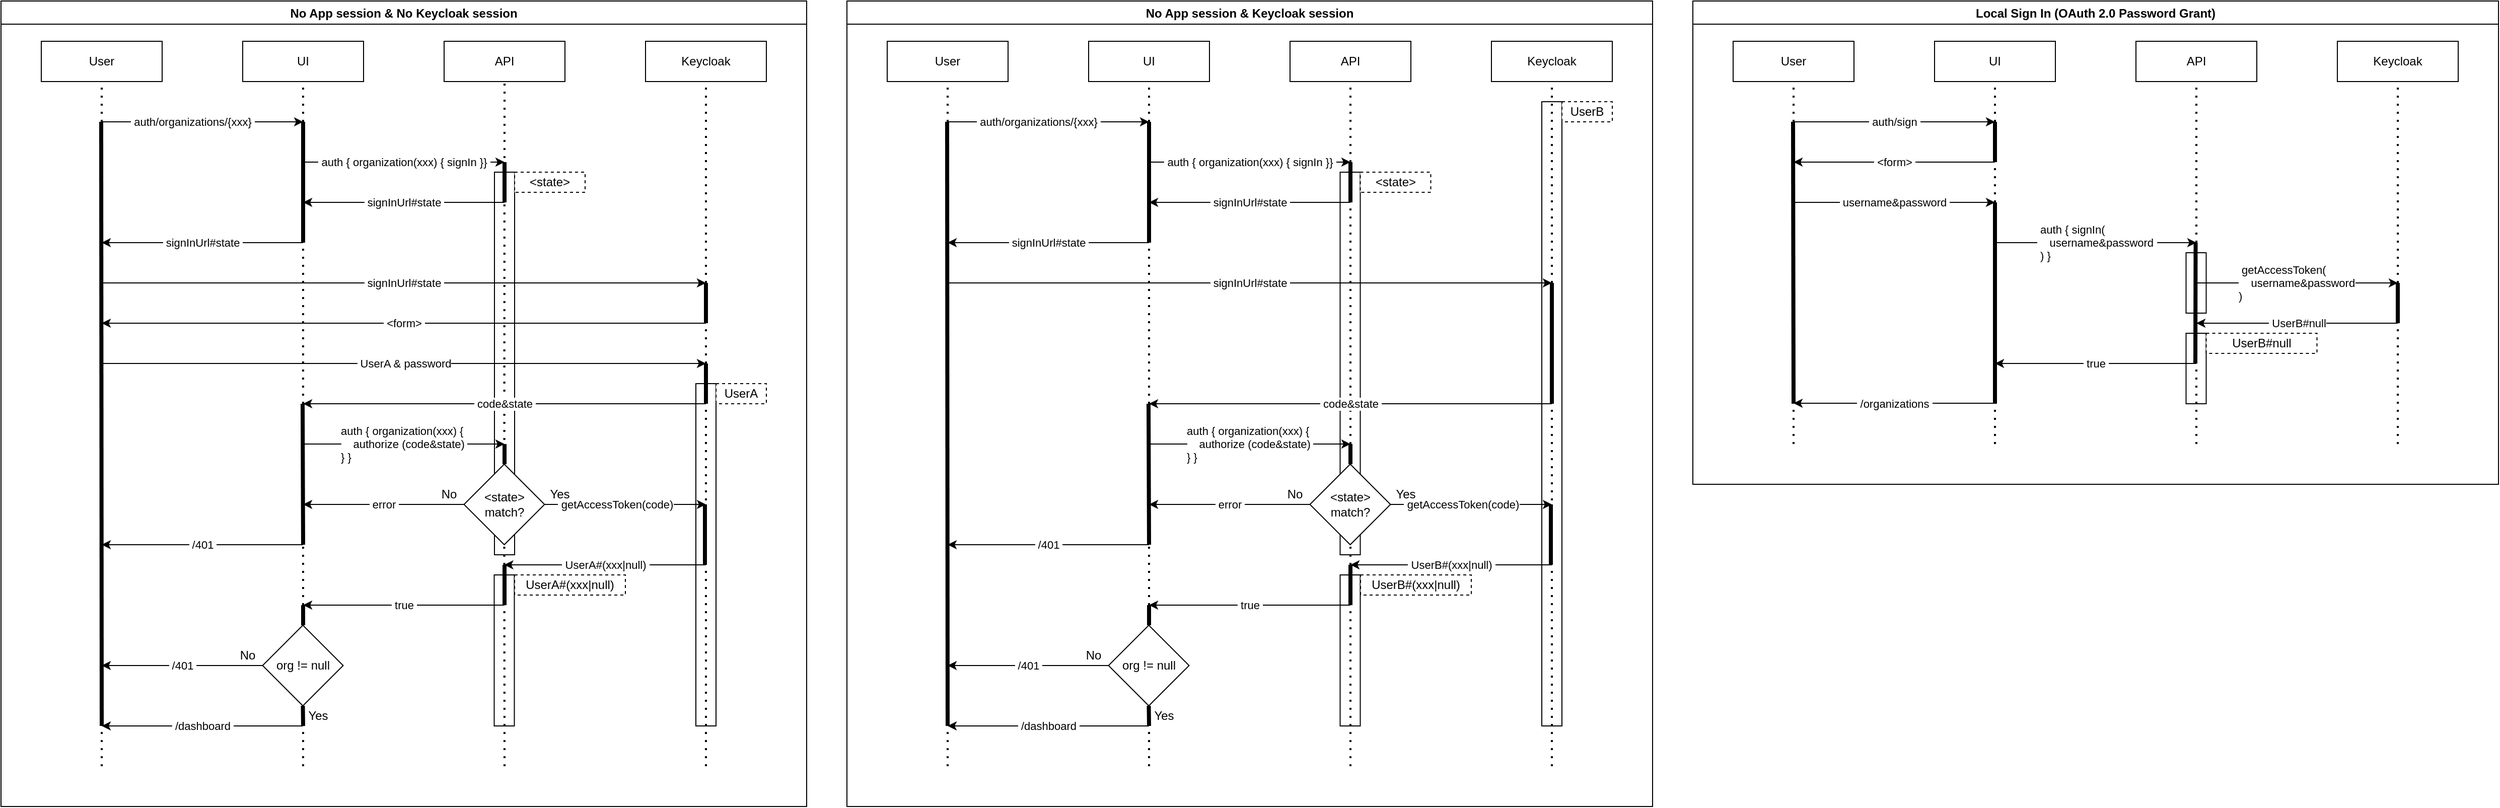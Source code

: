 <mxfile version="16.5.1" type="device"><diagram id="qwy5icq44Xf3CDH07-PX" name="Page-1"><mxGraphModel dx="1102" dy="1025" grid="1" gridSize="10" guides="1" tooltips="1" connect="1" arrows="1" fold="1" page="1" pageScale="1" pageWidth="1169" pageHeight="827" math="0" shadow="0"><root><mxCell id="0"/><mxCell id="1" parent="0"/><mxCell id="Tnqgyp7bWKUZbDRmCtsC-102" value="No App session &amp; Keycloak session" style="swimlane;" parent="1" vertex="1"><mxGeometry x="880" y="40" width="800" height="800" as="geometry"><mxRectangle x="880" y="40" width="800" height="23" as="alternateBounds"/></mxGeometry></mxCell><mxCell id="XWRS-JhQPHdUR9voQEJY-57" value="" style="rounded=0;whiteSpace=wrap;html=1;" parent="Tnqgyp7bWKUZbDRmCtsC-102" vertex="1"><mxGeometry x="489.75" y="170" width="20" height="380" as="geometry"/></mxCell><mxCell id="XWRS-JhQPHdUR9voQEJY-58" value="&amp;lt;state&amp;gt;" style="rounded=0;whiteSpace=wrap;html=1;labelBackgroundColor=none;dashed=1;" parent="Tnqgyp7bWKUZbDRmCtsC-102" vertex="1"><mxGeometry x="509.75" y="170" width="70" height="20" as="geometry"/></mxCell><mxCell id="XWRS-JhQPHdUR9voQEJY-45" value="" style="rounded=0;whiteSpace=wrap;html=1;" parent="Tnqgyp7bWKUZbDRmCtsC-102" vertex="1"><mxGeometry x="489.75" y="570" width="20" height="150" as="geometry"/></mxCell><mxCell id="Tnqgyp7bWKUZbDRmCtsC-103" value="" style="rounded=0;whiteSpace=wrap;html=1;" parent="Tnqgyp7bWKUZbDRmCtsC-102" vertex="1"><mxGeometry x="690" y="100" width="20" height="620" as="geometry"/></mxCell><mxCell id="Tnqgyp7bWKUZbDRmCtsC-104" value="User" style="rounded=0;whiteSpace=wrap;html=1;" parent="Tnqgyp7bWKUZbDRmCtsC-102" vertex="1"><mxGeometry x="40" y="40" width="120" height="40" as="geometry"/></mxCell><mxCell id="Tnqgyp7bWKUZbDRmCtsC-105" value="UI" style="rounded=0;whiteSpace=wrap;html=1;" parent="Tnqgyp7bWKUZbDRmCtsC-102" vertex="1"><mxGeometry x="240" y="40" width="120" height="40" as="geometry"/></mxCell><mxCell id="Tnqgyp7bWKUZbDRmCtsC-106" value="API" style="rounded=0;whiteSpace=wrap;html=1;" parent="Tnqgyp7bWKUZbDRmCtsC-102" vertex="1"><mxGeometry x="440" y="40" width="120" height="40" as="geometry"/></mxCell><mxCell id="Tnqgyp7bWKUZbDRmCtsC-107" value="Keycloak" style="rounded=0;whiteSpace=wrap;html=1;" parent="Tnqgyp7bWKUZbDRmCtsC-102" vertex="1"><mxGeometry x="640" y="40" width="120" height="40" as="geometry"/></mxCell><mxCell id="Tnqgyp7bWKUZbDRmCtsC-108" value="" style="endArrow=none;dashed=1;html=1;dashPattern=1 3;strokeWidth=2;rounded=0;entryX=0.5;entryY=1;entryDx=0;entryDy=0;" parent="Tnqgyp7bWKUZbDRmCtsC-102" target="Tnqgyp7bWKUZbDRmCtsC-104" edge="1"><mxGeometry width="50" height="50" relative="1" as="geometry"><mxPoint x="100" y="760" as="sourcePoint"/><mxPoint x="130" y="100" as="targetPoint"/></mxGeometry></mxCell><mxCell id="Tnqgyp7bWKUZbDRmCtsC-109" value="" style="endArrow=none;dashed=1;html=1;dashPattern=1 3;strokeWidth=2;rounded=0;entryX=0.5;entryY=1;entryDx=0;entryDy=0;" parent="Tnqgyp7bWKUZbDRmCtsC-102" target="Tnqgyp7bWKUZbDRmCtsC-105" edge="1"><mxGeometry width="50" height="50" relative="1" as="geometry"><mxPoint x="300" y="760" as="sourcePoint"/><mxPoint x="310" y="140" as="targetPoint"/></mxGeometry></mxCell><mxCell id="Tnqgyp7bWKUZbDRmCtsC-110" value="" style="endArrow=none;dashed=1;html=1;dashPattern=1 3;strokeWidth=2;rounded=0;entryX=0.5;entryY=1;entryDx=0;entryDy=0;" parent="Tnqgyp7bWKUZbDRmCtsC-102" target="Tnqgyp7bWKUZbDRmCtsC-106" edge="1"><mxGeometry width="50" height="50" relative="1" as="geometry"><mxPoint x="500" y="760" as="sourcePoint"/><mxPoint x="500" y="180" as="targetPoint"/></mxGeometry></mxCell><mxCell id="Tnqgyp7bWKUZbDRmCtsC-111" value="" style="endArrow=none;dashed=1;html=1;dashPattern=1 3;strokeWidth=2;rounded=0;entryX=0.5;entryY=1;entryDx=0;entryDy=0;" parent="Tnqgyp7bWKUZbDRmCtsC-102" target="Tnqgyp7bWKUZbDRmCtsC-107" edge="1"><mxGeometry width="50" height="50" relative="1" as="geometry"><mxPoint x="700" y="760" as="sourcePoint"/><mxPoint x="710" y="180" as="targetPoint"/></mxGeometry></mxCell><mxCell id="Tnqgyp7bWKUZbDRmCtsC-112" value="" style="endArrow=classic;html=1;rounded=0;" parent="Tnqgyp7bWKUZbDRmCtsC-102" edge="1"><mxGeometry width="50" height="50" relative="1" as="geometry"><mxPoint x="100" y="120" as="sourcePoint"/><mxPoint x="300" y="120" as="targetPoint"/></mxGeometry></mxCell><mxCell id="Tnqgyp7bWKUZbDRmCtsC-113" value="&amp;nbsp;auth/organizations/{xxx}&amp;nbsp;" style="edgeLabel;html=1;align=center;verticalAlign=middle;resizable=0;points=[];" parent="Tnqgyp7bWKUZbDRmCtsC-112" vertex="1" connectable="0"><mxGeometry x="-0.2" y="-1" relative="1" as="geometry"><mxPoint x="10" y="-1" as="offset"/></mxGeometry></mxCell><mxCell id="Tnqgyp7bWKUZbDRmCtsC-114" value="" style="endArrow=classic;html=1;rounded=0;" parent="Tnqgyp7bWKUZbDRmCtsC-102" edge="1"><mxGeometry width="50" height="50" relative="1" as="geometry"><mxPoint x="300" y="160" as="sourcePoint"/><mxPoint x="500" y="160" as="targetPoint"/></mxGeometry></mxCell><mxCell id="Tnqgyp7bWKUZbDRmCtsC-115" value="&amp;nbsp;auth { organization(xxx) { signIn }}&amp;nbsp;" style="edgeLabel;html=1;align=center;verticalAlign=middle;resizable=0;points=[];" parent="Tnqgyp7bWKUZbDRmCtsC-114" vertex="1" connectable="0"><mxGeometry x="-0.38" y="-2" relative="1" as="geometry"><mxPoint x="38" y="-2" as="offset"/></mxGeometry></mxCell><mxCell id="Tnqgyp7bWKUZbDRmCtsC-116" value="" style="endArrow=classic;html=1;rounded=0;" parent="Tnqgyp7bWKUZbDRmCtsC-102" edge="1"><mxGeometry width="50" height="50" relative="1" as="geometry"><mxPoint x="500" y="200" as="sourcePoint"/><mxPoint x="300" y="200" as="targetPoint"/></mxGeometry></mxCell><mxCell id="Tnqgyp7bWKUZbDRmCtsC-117" value="&amp;nbsp;signInUrl#state&amp;nbsp;" style="edgeLabel;html=1;align=center;verticalAlign=middle;resizable=0;points=[];" parent="Tnqgyp7bWKUZbDRmCtsC-116" vertex="1" connectable="0"><mxGeometry x="0.19" y="2" relative="1" as="geometry"><mxPoint x="19" y="-2" as="offset"/></mxGeometry></mxCell><mxCell id="Tnqgyp7bWKUZbDRmCtsC-118" value="" style="endArrow=classic;html=1;rounded=0;" parent="Tnqgyp7bWKUZbDRmCtsC-102" edge="1"><mxGeometry width="50" height="50" relative="1" as="geometry"><mxPoint x="300" y="240" as="sourcePoint"/><mxPoint x="100" y="240" as="targetPoint"/></mxGeometry></mxCell><mxCell id="Tnqgyp7bWKUZbDRmCtsC-119" value="&amp;nbsp;signInUrl#state&amp;nbsp;" style="edgeLabel;html=1;align=center;verticalAlign=middle;resizable=0;points=[];" parent="Tnqgyp7bWKUZbDRmCtsC-118" vertex="1" connectable="0"><mxGeometry x="0.19" y="2" relative="1" as="geometry"><mxPoint x="19" y="-2" as="offset"/></mxGeometry></mxCell><mxCell id="Tnqgyp7bWKUZbDRmCtsC-120" value="" style="endArrow=none;html=1;rounded=0;strokeWidth=4;" parent="Tnqgyp7bWKUZbDRmCtsC-102" edge="1"><mxGeometry width="50" height="50" relative="1" as="geometry"><mxPoint x="300" y="240" as="sourcePoint"/><mxPoint x="300" y="120" as="targetPoint"/></mxGeometry></mxCell><mxCell id="Tnqgyp7bWKUZbDRmCtsC-121" value="" style="endArrow=none;html=1;rounded=0;strokeWidth=4;" parent="Tnqgyp7bWKUZbDRmCtsC-102" edge="1"><mxGeometry width="50" height="50" relative="1" as="geometry"><mxPoint x="500" y="200" as="sourcePoint"/><mxPoint x="500" y="160" as="targetPoint"/></mxGeometry></mxCell><mxCell id="Tnqgyp7bWKUZbDRmCtsC-122" value="" style="endArrow=classic;html=1;rounded=0;" parent="Tnqgyp7bWKUZbDRmCtsC-102" edge="1"><mxGeometry width="50" height="50" relative="1" as="geometry"><mxPoint x="100" y="280" as="sourcePoint"/><mxPoint x="700" y="280" as="targetPoint"/></mxGeometry></mxCell><mxCell id="Tnqgyp7bWKUZbDRmCtsC-123" value="&amp;nbsp;signInUrl#state&amp;nbsp;" style="edgeLabel;html=1;align=center;verticalAlign=middle;resizable=0;points=[];" parent="Tnqgyp7bWKUZbDRmCtsC-122" vertex="1" connectable="0"><mxGeometry x="0.19" y="2" relative="1" as="geometry"><mxPoint x="-57" y="2" as="offset"/></mxGeometry></mxCell><mxCell id="Tnqgyp7bWKUZbDRmCtsC-127" value="&amp;nbsp;code&amp;amp;state&amp;nbsp;" style="endArrow=classic;html=1;rounded=0;strokeWidth=1;" parent="Tnqgyp7bWKUZbDRmCtsC-102" edge="1"><mxGeometry width="50" height="50" relative="1" as="geometry"><mxPoint x="700" y="400" as="sourcePoint"/><mxPoint x="300" y="400" as="targetPoint"/></mxGeometry></mxCell><mxCell id="Tnqgyp7bWKUZbDRmCtsC-137" value="" style="endArrow=none;html=1;rounded=0;strokeWidth=4;" parent="Tnqgyp7bWKUZbDRmCtsC-102" edge="1"><mxGeometry width="50" height="50" relative="1" as="geometry"><mxPoint x="100" y="720" as="sourcePoint"/><mxPoint x="99.5" y="120" as="targetPoint"/></mxGeometry></mxCell><mxCell id="Tnqgyp7bWKUZbDRmCtsC-138" value="" style="endArrow=none;html=1;rounded=0;strokeWidth=4;" parent="Tnqgyp7bWKUZbDRmCtsC-102" edge="1"><mxGeometry width="50" height="50" relative="1" as="geometry"><mxPoint x="700" y="400" as="sourcePoint"/><mxPoint x="700" y="280" as="targetPoint"/></mxGeometry></mxCell><mxCell id="Tnqgyp7bWKUZbDRmCtsC-141" value="UserB" style="rounded=0;whiteSpace=wrap;html=1;labelBackgroundColor=none;dashed=1;" parent="Tnqgyp7bWKUZbDRmCtsC-102" vertex="1"><mxGeometry x="710" y="100" width="50" height="20" as="geometry"/></mxCell><mxCell id="XWRS-JhQPHdUR9voQEJY-20" value="" style="endArrow=classic;html=1;rounded=0;strokeWidth=1;exitX=1;exitY=0.5;exitDx=0;exitDy=0;" parent="Tnqgyp7bWKUZbDRmCtsC-102" source="XWRS-JhQPHdUR9voQEJY-32" edge="1"><mxGeometry width="50" height="50" relative="1" as="geometry"><mxPoint x="459.75" y="521" as="sourcePoint"/><mxPoint x="700" y="500" as="targetPoint"/></mxGeometry></mxCell><mxCell id="XWRS-JhQPHdUR9voQEJY-21" value="&amp;nbsp;getAccessToken(code)" style="edgeLabel;html=1;align=center;verticalAlign=middle;resizable=0;points=[];" parent="XWRS-JhQPHdUR9voQEJY-20" vertex="1" connectable="0"><mxGeometry x="-0.24" y="1" relative="1" as="geometry"><mxPoint x="9" y="1" as="offset"/></mxGeometry></mxCell><mxCell id="XWRS-JhQPHdUR9voQEJY-25" value="" style="endArrow=none;html=1;rounded=0;strokeWidth=4;" parent="Tnqgyp7bWKUZbDRmCtsC-102" edge="1"><mxGeometry width="50" height="50" relative="1" as="geometry"><mxPoint x="300" y="540" as="sourcePoint"/><mxPoint x="299.5" y="400" as="targetPoint"/></mxGeometry></mxCell><mxCell id="XWRS-JhQPHdUR9voQEJY-26" value="&amp;nbsp;/401&amp;nbsp;" style="endArrow=classic;html=1;rounded=0;strokeWidth=1;" parent="Tnqgyp7bWKUZbDRmCtsC-102" edge="1"><mxGeometry width="50" height="50" relative="1" as="geometry"><mxPoint x="300" y="540" as="sourcePoint"/><mxPoint x="100" y="540" as="targetPoint"/></mxGeometry></mxCell><mxCell id="XWRS-JhQPHdUR9voQEJY-27" value="" style="endArrow=none;html=1;rounded=0;strokeWidth=4;" parent="Tnqgyp7bWKUZbDRmCtsC-102" edge="1"><mxGeometry width="50" height="50" relative="1" as="geometry"><mxPoint x="699" y="560" as="sourcePoint"/><mxPoint x="699" y="500" as="targetPoint"/></mxGeometry></mxCell><mxCell id="XWRS-JhQPHdUR9voQEJY-29" value="&lt;div style=&quot;text-align: left&quot;&gt;auth { organization(xxx) {&lt;/div&gt;&lt;div style=&quot;text-align: left&quot;&gt;&amp;nbsp; &amp;nbsp; authorize (code&amp;amp;state)&amp;nbsp;&lt;/div&gt;&lt;div style=&quot;text-align: left&quot;&gt;} }&lt;/div&gt;" style="endArrow=classic;html=1;rounded=0;strokeWidth=1;" parent="Tnqgyp7bWKUZbDRmCtsC-102" edge="1"><mxGeometry width="50" height="50" relative="1" as="geometry"><mxPoint x="300" y="440" as="sourcePoint"/><mxPoint x="500" y="440" as="targetPoint"/></mxGeometry></mxCell><mxCell id="XWRS-JhQPHdUR9voQEJY-32" value="&amp;lt;state&amp;gt; match?" style="rhombus;whiteSpace=wrap;html=1;" parent="Tnqgyp7bWKUZbDRmCtsC-102" vertex="1"><mxGeometry x="459.75" y="460" width="80" height="80" as="geometry"/></mxCell><mxCell id="XWRS-JhQPHdUR9voQEJY-33" value="" style="endArrow=none;html=1;rounded=0;strokeWidth=4;" parent="Tnqgyp7bWKUZbDRmCtsC-102" edge="1"><mxGeometry width="50" height="50" relative="1" as="geometry"><mxPoint x="500" y="460" as="sourcePoint"/><mxPoint x="500" y="440" as="targetPoint"/></mxGeometry></mxCell><mxCell id="XWRS-JhQPHdUR9voQEJY-34" value="&amp;nbsp;error&amp;nbsp;" style="endArrow=classic;html=1;rounded=0;strokeWidth=1;exitX=0;exitY=0.5;exitDx=0;exitDy=0;" parent="Tnqgyp7bWKUZbDRmCtsC-102" source="XWRS-JhQPHdUR9voQEJY-32" edge="1"><mxGeometry x="-0.002" width="50" height="50" relative="1" as="geometry"><mxPoint x="410" y="459.5" as="sourcePoint"/><mxPoint x="300" y="500" as="targetPoint"/><mxPoint as="offset"/></mxGeometry></mxCell><mxCell id="XWRS-JhQPHdUR9voQEJY-35" value="No" style="text;html=1;strokeColor=none;fillColor=none;align=center;verticalAlign=middle;whiteSpace=wrap;rounded=0;" parent="Tnqgyp7bWKUZbDRmCtsC-102" vertex="1"><mxGeometry x="430" y="480" width="30" height="20" as="geometry"/></mxCell><mxCell id="XWRS-JhQPHdUR9voQEJY-36" value="Yes" style="text;html=1;strokeColor=none;fillColor=none;align=center;verticalAlign=middle;whiteSpace=wrap;rounded=0;" parent="Tnqgyp7bWKUZbDRmCtsC-102" vertex="1"><mxGeometry x="539.75" y="480" width="30" height="20" as="geometry"/></mxCell><mxCell id="XWRS-JhQPHdUR9voQEJY-46" value="&amp;nbsp;/dashboard&amp;nbsp;" style="endArrow=classic;html=1;rounded=0;strokeWidth=1;" parent="Tnqgyp7bWKUZbDRmCtsC-102" edge="1"><mxGeometry width="50" height="50" relative="1" as="geometry"><mxPoint x="300" y="720" as="sourcePoint"/><mxPoint x="100" y="720" as="targetPoint"/></mxGeometry></mxCell><mxCell id="XWRS-JhQPHdUR9voQEJY-47" value="&amp;nbsp;true&amp;nbsp;" style="endArrow=classic;html=1;rounded=0;strokeWidth=1;" parent="Tnqgyp7bWKUZbDRmCtsC-102" edge="1"><mxGeometry width="50" height="50" relative="1" as="geometry"><mxPoint x="500" y="600" as="sourcePoint"/><mxPoint x="300" y="600" as="targetPoint"/></mxGeometry></mxCell><mxCell id="XWRS-JhQPHdUR9voQEJY-48" value="UserB#(xxx|null)" style="rounded=0;whiteSpace=wrap;html=1;labelBackgroundColor=none;dashed=1;" parent="Tnqgyp7bWKUZbDRmCtsC-102" vertex="1"><mxGeometry x="510" y="570" width="110" height="20" as="geometry"/></mxCell><mxCell id="XWRS-JhQPHdUR9voQEJY-49" value="" style="endArrow=none;html=1;rounded=0;strokeWidth=4;" parent="Tnqgyp7bWKUZbDRmCtsC-102" edge="1"><mxGeometry width="50" height="50" relative="1" as="geometry"><mxPoint x="300" y="620" as="sourcePoint"/><mxPoint x="300" y="600" as="targetPoint"/></mxGeometry></mxCell><mxCell id="XWRS-JhQPHdUR9voQEJY-50" value="org != null" style="rhombus;whiteSpace=wrap;html=1;" parent="Tnqgyp7bWKUZbDRmCtsC-102" vertex="1"><mxGeometry x="259.75" y="620" width="80" height="80" as="geometry"/></mxCell><mxCell id="XWRS-JhQPHdUR9voQEJY-51" value="No" style="text;html=1;strokeColor=none;fillColor=none;align=center;verticalAlign=middle;whiteSpace=wrap;rounded=0;" parent="Tnqgyp7bWKUZbDRmCtsC-102" vertex="1"><mxGeometry x="230" y="640" width="30" height="20" as="geometry"/></mxCell><mxCell id="XWRS-JhQPHdUR9voQEJY-52" value="&amp;nbsp;/401&amp;nbsp;" style="endArrow=classic;html=1;rounded=0;strokeWidth=1;exitX=0;exitY=0.5;exitDx=0;exitDy=0;" parent="Tnqgyp7bWKUZbDRmCtsC-102" source="XWRS-JhQPHdUR9voQEJY-50" edge="1"><mxGeometry width="50" height="50" relative="1" as="geometry"><mxPoint x="230" y="700" as="sourcePoint"/><mxPoint x="100" y="660" as="targetPoint"/></mxGeometry></mxCell><mxCell id="XWRS-JhQPHdUR9voQEJY-53" value="" style="endArrow=none;html=1;rounded=0;strokeWidth=4;exitX=0.5;exitY=1;exitDx=0;exitDy=0;" parent="Tnqgyp7bWKUZbDRmCtsC-102" source="XWRS-JhQPHdUR9voQEJY-50" edge="1"><mxGeometry width="50" height="50" relative="1" as="geometry"><mxPoint x="310" y="600" as="sourcePoint"/><mxPoint x="300" y="720" as="targetPoint"/></mxGeometry></mxCell><mxCell id="XWRS-JhQPHdUR9voQEJY-54" value="Yes" style="text;html=1;strokeColor=none;fillColor=none;align=center;verticalAlign=middle;whiteSpace=wrap;rounded=0;" parent="Tnqgyp7bWKUZbDRmCtsC-102" vertex="1"><mxGeometry x="300" y="700" width="30" height="20" as="geometry"/></mxCell><mxCell id="XWRS-JhQPHdUR9voQEJY-55" value="&amp;nbsp;UserB#(xxx|null)&amp;nbsp;" style="endArrow=classic;html=1;rounded=0;strokeWidth=1;" parent="Tnqgyp7bWKUZbDRmCtsC-102" edge="1"><mxGeometry width="50" height="50" relative="1" as="geometry"><mxPoint x="700" y="560" as="sourcePoint"/><mxPoint x="500" y="560" as="targetPoint"/></mxGeometry></mxCell><mxCell id="XWRS-JhQPHdUR9voQEJY-56" value="" style="endArrow=none;html=1;rounded=0;strokeWidth=4;" parent="Tnqgyp7bWKUZbDRmCtsC-102" edge="1"><mxGeometry width="50" height="50" relative="1" as="geometry"><mxPoint x="500" y="600" as="sourcePoint"/><mxPoint x="500" y="560" as="targetPoint"/></mxGeometry></mxCell><mxCell id="Tnqgyp7bWKUZbDRmCtsC-10" value="No App session &amp; No Keycloak session" style="swimlane;" parent="1" vertex="1"><mxGeometry x="40" y="40" width="800" height="800" as="geometry"><mxRectangle x="40" y="40" width="800" height="23" as="alternateBounds"/></mxGeometry></mxCell><mxCell id="Tnqgyp7bWKUZbDRmCtsC-180" value="" style="rounded=0;whiteSpace=wrap;html=1;" parent="Tnqgyp7bWKUZbDRmCtsC-10" vertex="1"><mxGeometry x="489.75" y="570" width="20" height="150" as="geometry"/></mxCell><mxCell id="XWRS-JhQPHdUR9voQEJY-1" value="" style="rounded=0;whiteSpace=wrap;html=1;" parent="Tnqgyp7bWKUZbDRmCtsC-10" vertex="1"><mxGeometry x="490" y="170" width="20" height="380" as="geometry"/></mxCell><mxCell id="Tnqgyp7bWKUZbDRmCtsC-95" value="" style="rounded=0;whiteSpace=wrap;html=1;" parent="Tnqgyp7bWKUZbDRmCtsC-10" vertex="1"><mxGeometry x="690" y="380" width="20" height="340" as="geometry"/></mxCell><mxCell id="Tnqgyp7bWKUZbDRmCtsC-5" value="User" style="rounded=0;whiteSpace=wrap;html=1;" parent="Tnqgyp7bWKUZbDRmCtsC-10" vertex="1"><mxGeometry x="40" y="40" width="120" height="40" as="geometry"/></mxCell><mxCell id="Tnqgyp7bWKUZbDRmCtsC-2" value="UI" style="rounded=0;whiteSpace=wrap;html=1;" parent="Tnqgyp7bWKUZbDRmCtsC-10" vertex="1"><mxGeometry x="240" y="40" width="120" height="40" as="geometry"/></mxCell><mxCell id="Tnqgyp7bWKUZbDRmCtsC-1" value="API" style="rounded=0;whiteSpace=wrap;html=1;" parent="Tnqgyp7bWKUZbDRmCtsC-10" vertex="1"><mxGeometry x="440" y="40" width="120" height="40" as="geometry"/></mxCell><mxCell id="Tnqgyp7bWKUZbDRmCtsC-3" value="Keycloak" style="rounded=0;whiteSpace=wrap;html=1;" parent="Tnqgyp7bWKUZbDRmCtsC-10" vertex="1"><mxGeometry x="640" y="40" width="120" height="40" as="geometry"/></mxCell><mxCell id="Tnqgyp7bWKUZbDRmCtsC-11" value="" style="endArrow=none;dashed=1;html=1;dashPattern=1 3;strokeWidth=2;rounded=0;entryX=0.5;entryY=1;entryDx=0;entryDy=0;" parent="Tnqgyp7bWKUZbDRmCtsC-10" target="Tnqgyp7bWKUZbDRmCtsC-5" edge="1"><mxGeometry width="50" height="50" relative="1" as="geometry"><mxPoint x="100" y="760" as="sourcePoint"/><mxPoint x="130" y="100" as="targetPoint"/></mxGeometry></mxCell><mxCell id="Tnqgyp7bWKUZbDRmCtsC-12" value="" style="endArrow=none;dashed=1;html=1;dashPattern=1 3;strokeWidth=2;rounded=0;entryX=0.5;entryY=1;entryDx=0;entryDy=0;" parent="Tnqgyp7bWKUZbDRmCtsC-10" target="Tnqgyp7bWKUZbDRmCtsC-2" edge="1"><mxGeometry width="50" height="50" relative="1" as="geometry"><mxPoint x="300" y="760" as="sourcePoint"/><mxPoint x="310" y="140" as="targetPoint"/></mxGeometry></mxCell><mxCell id="Tnqgyp7bWKUZbDRmCtsC-13" value="" style="endArrow=none;dashed=1;html=1;dashPattern=1 3;strokeWidth=2;rounded=0;entryX=0.5;entryY=1;entryDx=0;entryDy=0;startArrow=none;" parent="Tnqgyp7bWKUZbDRmCtsC-10" source="XWRS-JhQPHdUR9voQEJY-4" target="Tnqgyp7bWKUZbDRmCtsC-1" edge="1"><mxGeometry width="50" height="50" relative="1" as="geometry"><mxPoint x="500" y="680" as="sourcePoint"/><mxPoint x="500" y="180" as="targetPoint"/></mxGeometry></mxCell><mxCell id="Tnqgyp7bWKUZbDRmCtsC-14" value="" style="endArrow=none;dashed=1;html=1;dashPattern=1 3;strokeWidth=2;rounded=0;entryX=0.5;entryY=1;entryDx=0;entryDy=0;" parent="Tnqgyp7bWKUZbDRmCtsC-10" target="Tnqgyp7bWKUZbDRmCtsC-3" edge="1"><mxGeometry width="50" height="50" relative="1" as="geometry"><mxPoint x="700" y="760" as="sourcePoint"/><mxPoint x="710" y="180" as="targetPoint"/></mxGeometry></mxCell><mxCell id="Tnqgyp7bWKUZbDRmCtsC-18" value="" style="endArrow=classic;html=1;rounded=0;" parent="Tnqgyp7bWKUZbDRmCtsC-10" edge="1"><mxGeometry width="50" height="50" relative="1" as="geometry"><mxPoint x="100" y="120" as="sourcePoint"/><mxPoint x="300" y="120" as="targetPoint"/></mxGeometry></mxCell><mxCell id="Tnqgyp7bWKUZbDRmCtsC-19" value="&amp;nbsp;auth/organizations/{xxx}&amp;nbsp;" style="edgeLabel;html=1;align=center;verticalAlign=middle;resizable=0;points=[];" parent="Tnqgyp7bWKUZbDRmCtsC-18" vertex="1" connectable="0"><mxGeometry x="-0.2" y="-1" relative="1" as="geometry"><mxPoint x="10" y="-1" as="offset"/></mxGeometry></mxCell><mxCell id="Tnqgyp7bWKUZbDRmCtsC-20" value="" style="endArrow=classic;html=1;rounded=0;" parent="Tnqgyp7bWKUZbDRmCtsC-10" edge="1"><mxGeometry width="50" height="50" relative="1" as="geometry"><mxPoint x="300" y="160" as="sourcePoint"/><mxPoint x="500" y="160" as="targetPoint"/></mxGeometry></mxCell><mxCell id="Tnqgyp7bWKUZbDRmCtsC-21" value="&amp;nbsp;auth { organization(xxx) { signIn }}&amp;nbsp;" style="edgeLabel;html=1;align=center;verticalAlign=middle;resizable=0;points=[];" parent="Tnqgyp7bWKUZbDRmCtsC-20" vertex="1" connectable="0"><mxGeometry x="-0.38" y="-2" relative="1" as="geometry"><mxPoint x="38" y="-2" as="offset"/></mxGeometry></mxCell><mxCell id="Tnqgyp7bWKUZbDRmCtsC-22" value="" style="endArrow=classic;html=1;rounded=0;" parent="Tnqgyp7bWKUZbDRmCtsC-10" edge="1"><mxGeometry width="50" height="50" relative="1" as="geometry"><mxPoint x="500" y="200" as="sourcePoint"/><mxPoint x="300" y="200" as="targetPoint"/></mxGeometry></mxCell><mxCell id="Tnqgyp7bWKUZbDRmCtsC-23" value="&amp;nbsp;signInUrl#state&amp;nbsp;" style="edgeLabel;html=1;align=center;verticalAlign=middle;resizable=0;points=[];" parent="Tnqgyp7bWKUZbDRmCtsC-22" vertex="1" connectable="0"><mxGeometry x="0.19" y="2" relative="1" as="geometry"><mxPoint x="19" y="-2" as="offset"/></mxGeometry></mxCell><mxCell id="Tnqgyp7bWKUZbDRmCtsC-24" value="" style="endArrow=classic;html=1;rounded=0;" parent="Tnqgyp7bWKUZbDRmCtsC-10" edge="1"><mxGeometry width="50" height="50" relative="1" as="geometry"><mxPoint x="300" y="240" as="sourcePoint"/><mxPoint x="100" y="240" as="targetPoint"/></mxGeometry></mxCell><mxCell id="Tnqgyp7bWKUZbDRmCtsC-25" value="&amp;nbsp;signInUrl#state&amp;nbsp;" style="edgeLabel;html=1;align=center;verticalAlign=middle;resizable=0;points=[];" parent="Tnqgyp7bWKUZbDRmCtsC-24" vertex="1" connectable="0"><mxGeometry x="0.19" y="2" relative="1" as="geometry"><mxPoint x="19" y="-2" as="offset"/></mxGeometry></mxCell><mxCell id="Tnqgyp7bWKUZbDRmCtsC-26" value="" style="endArrow=none;html=1;rounded=0;strokeWidth=4;" parent="Tnqgyp7bWKUZbDRmCtsC-10" edge="1"><mxGeometry width="50" height="50" relative="1" as="geometry"><mxPoint x="300" y="240" as="sourcePoint"/><mxPoint x="300" y="120" as="targetPoint"/></mxGeometry></mxCell><mxCell id="Tnqgyp7bWKUZbDRmCtsC-27" value="" style="endArrow=none;html=1;rounded=0;strokeWidth=4;startArrow=none;" parent="Tnqgyp7bWKUZbDRmCtsC-10" source="XWRS-JhQPHdUR9voQEJY-1" edge="1"><mxGeometry width="50" height="50" relative="1" as="geometry"><mxPoint x="500" y="200" as="sourcePoint"/><mxPoint x="500" y="160" as="targetPoint"/></mxGeometry></mxCell><mxCell id="Tnqgyp7bWKUZbDRmCtsC-28" value="" style="endArrow=classic;html=1;rounded=0;" parent="Tnqgyp7bWKUZbDRmCtsC-10" edge="1"><mxGeometry width="50" height="50" relative="1" as="geometry"><mxPoint x="100" y="280" as="sourcePoint"/><mxPoint x="700" y="280" as="targetPoint"/></mxGeometry></mxCell><mxCell id="Tnqgyp7bWKUZbDRmCtsC-29" value="&amp;nbsp;signInUrl#state&amp;nbsp;" style="edgeLabel;html=1;align=center;verticalAlign=middle;resizable=0;points=[];" parent="Tnqgyp7bWKUZbDRmCtsC-28" vertex="1" connectable="0"><mxGeometry x="0.19" y="2" relative="1" as="geometry"><mxPoint x="-57" y="2" as="offset"/></mxGeometry></mxCell><mxCell id="Tnqgyp7bWKUZbDRmCtsC-30" value="" style="endArrow=classic;html=1;rounded=0;strokeWidth=1;" parent="Tnqgyp7bWKUZbDRmCtsC-10" edge="1"><mxGeometry width="50" height="50" relative="1" as="geometry"><mxPoint x="700" y="320" as="sourcePoint"/><mxPoint x="100" y="320" as="targetPoint"/></mxGeometry></mxCell><mxCell id="Tnqgyp7bWKUZbDRmCtsC-31" value="&amp;nbsp;&amp;lt;form&amp;gt;&amp;nbsp;" style="edgeLabel;html=1;align=center;verticalAlign=middle;resizable=0;points=[];" parent="Tnqgyp7bWKUZbDRmCtsC-30" vertex="1" connectable="0"><mxGeometry x="0.047" relative="1" as="geometry"><mxPoint x="14" as="offset"/></mxGeometry></mxCell><mxCell id="Tnqgyp7bWKUZbDRmCtsC-32" value="&amp;nbsp;UserA &amp;amp; password" style="endArrow=classic;html=1;rounded=0;strokeWidth=1;" parent="Tnqgyp7bWKUZbDRmCtsC-10" edge="1"><mxGeometry width="50" height="50" relative="1" as="geometry"><mxPoint x="100" y="360" as="sourcePoint"/><mxPoint x="700" y="360" as="targetPoint"/></mxGeometry></mxCell><mxCell id="Tnqgyp7bWKUZbDRmCtsC-39" value="" style="endArrow=classic;html=1;rounded=0;strokeWidth=1;exitX=1;exitY=0.5;exitDx=0;exitDy=0;" parent="Tnqgyp7bWKUZbDRmCtsC-10" source="XWRS-JhQPHdUR9voQEJY-4" edge="1"><mxGeometry width="50" height="50" relative="1" as="geometry"><mxPoint x="499.75" y="561" as="sourcePoint"/><mxPoint x="700" y="500" as="targetPoint"/></mxGeometry></mxCell><mxCell id="Tnqgyp7bWKUZbDRmCtsC-49" value="&amp;nbsp;getAccessToken(code)" style="edgeLabel;html=1;align=center;verticalAlign=middle;resizable=0;points=[];" parent="Tnqgyp7bWKUZbDRmCtsC-39" vertex="1" connectable="0"><mxGeometry x="-0.24" y="1" relative="1" as="geometry"><mxPoint x="9" y="1" as="offset"/></mxGeometry></mxCell><mxCell id="Tnqgyp7bWKUZbDRmCtsC-40" value="&amp;nbsp;UserA#(xxx|null)&amp;nbsp;" style="endArrow=classic;html=1;rounded=0;strokeWidth=1;" parent="Tnqgyp7bWKUZbDRmCtsC-10" edge="1"><mxGeometry width="50" height="50" relative="1" as="geometry"><mxPoint x="699.75" y="560" as="sourcePoint"/><mxPoint x="499.75" y="560" as="targetPoint"/></mxGeometry></mxCell><mxCell id="Tnqgyp7bWKUZbDRmCtsC-42" value="&amp;nbsp;/dashboard&amp;nbsp;" style="endArrow=classic;html=1;rounded=0;strokeWidth=1;" parent="Tnqgyp7bWKUZbDRmCtsC-10" edge="1"><mxGeometry width="50" height="50" relative="1" as="geometry"><mxPoint x="300" y="720" as="sourcePoint"/><mxPoint x="100" y="720" as="targetPoint"/></mxGeometry></mxCell><mxCell id="Tnqgyp7bWKUZbDRmCtsC-45" value="" style="endArrow=none;html=1;rounded=0;strokeWidth=4;" parent="Tnqgyp7bWKUZbDRmCtsC-10" edge="1"><mxGeometry width="50" height="50" relative="1" as="geometry"><mxPoint x="300" y="540" as="sourcePoint"/><mxPoint x="299.5" y="400" as="targetPoint"/></mxGeometry></mxCell><mxCell id="Tnqgyp7bWKUZbDRmCtsC-47" value="&amp;nbsp;/401&amp;nbsp;" style="endArrow=classic;html=1;rounded=0;strokeWidth=1;" parent="Tnqgyp7bWKUZbDRmCtsC-10" edge="1"><mxGeometry width="50" height="50" relative="1" as="geometry"><mxPoint x="300" y="540" as="sourcePoint"/><mxPoint x="100" y="540" as="targetPoint"/></mxGeometry></mxCell><mxCell id="Tnqgyp7bWKUZbDRmCtsC-48" value="" style="endArrow=none;html=1;rounded=0;strokeWidth=4;" parent="Tnqgyp7bWKUZbDRmCtsC-10" edge="1"><mxGeometry width="50" height="50" relative="1" as="geometry"><mxPoint x="100" y="720" as="sourcePoint"/><mxPoint x="99.5" y="120" as="targetPoint"/></mxGeometry></mxCell><mxCell id="Tnqgyp7bWKUZbDRmCtsC-33" value="" style="endArrow=none;html=1;rounded=0;strokeWidth=4;" parent="Tnqgyp7bWKUZbDRmCtsC-10" edge="1"><mxGeometry width="50" height="50" relative="1" as="geometry"><mxPoint x="700" y="320" as="sourcePoint"/><mxPoint x="700" y="280" as="targetPoint"/></mxGeometry></mxCell><mxCell id="Tnqgyp7bWKUZbDRmCtsC-35" value="" style="endArrow=none;html=1;rounded=0;strokeWidth=4;" parent="Tnqgyp7bWKUZbDRmCtsC-10" edge="1"><mxGeometry width="50" height="50" relative="1" as="geometry"><mxPoint x="700" y="400" as="sourcePoint"/><mxPoint x="700" y="360" as="targetPoint"/></mxGeometry></mxCell><mxCell id="Tnqgyp7bWKUZbDRmCtsC-43" value="" style="endArrow=none;html=1;rounded=0;strokeWidth=4;" parent="Tnqgyp7bWKUZbDRmCtsC-10" edge="1"><mxGeometry width="50" height="50" relative="1" as="geometry"><mxPoint x="699" y="560" as="sourcePoint"/><mxPoint x="699" y="500" as="targetPoint"/></mxGeometry></mxCell><mxCell id="Tnqgyp7bWKUZbDRmCtsC-101" value="UserA" style="rounded=0;whiteSpace=wrap;html=1;labelBackgroundColor=none;dashed=1;" parent="Tnqgyp7bWKUZbDRmCtsC-10" vertex="1"><mxGeometry x="710" y="380" width="50" height="20" as="geometry"/></mxCell><mxCell id="Tnqgyp7bWKUZbDRmCtsC-157" value="&amp;nbsp;code&amp;amp;state&amp;nbsp;" style="endArrow=classic;html=1;rounded=0;strokeWidth=1;" parent="Tnqgyp7bWKUZbDRmCtsC-10" edge="1"><mxGeometry width="50" height="50" relative="1" as="geometry"><mxPoint x="700" y="400" as="sourcePoint"/><mxPoint x="300" y="400" as="targetPoint"/></mxGeometry></mxCell><mxCell id="Tnqgyp7bWKUZbDRmCtsC-160" value="&lt;div style=&quot;text-align: left&quot;&gt;auth { organization(xxx) {&lt;/div&gt;&lt;div style=&quot;text-align: left&quot;&gt;&amp;nbsp; &amp;nbsp; authorize (code&amp;amp;state)&amp;nbsp;&lt;/div&gt;&lt;div style=&quot;text-align: left&quot;&gt;} }&lt;/div&gt;" style="endArrow=classic;html=1;rounded=0;strokeWidth=1;" parent="Tnqgyp7bWKUZbDRmCtsC-10" edge="1"><mxGeometry width="50" height="50" relative="1" as="geometry"><mxPoint x="300" y="440" as="sourcePoint"/><mxPoint x="500" y="440" as="targetPoint"/></mxGeometry></mxCell><mxCell id="Tnqgyp7bWKUZbDRmCtsC-161" value="&amp;nbsp;true&amp;nbsp;" style="endArrow=classic;html=1;rounded=0;strokeWidth=1;" parent="Tnqgyp7bWKUZbDRmCtsC-10" edge="1"><mxGeometry width="50" height="50" relative="1" as="geometry"><mxPoint x="500" y="600" as="sourcePoint"/><mxPoint x="300" y="600" as="targetPoint"/></mxGeometry></mxCell><mxCell id="Tnqgyp7bWKUZbDRmCtsC-181" value="UserA#(xxx|null)" style="rounded=0;whiteSpace=wrap;html=1;labelBackgroundColor=none;dashed=1;" parent="Tnqgyp7bWKUZbDRmCtsC-10" vertex="1"><mxGeometry x="510" y="570" width="110" height="20" as="geometry"/></mxCell><mxCell id="XWRS-JhQPHdUR9voQEJY-2" value="" style="endArrow=none;html=1;rounded=0;strokeWidth=4;" parent="Tnqgyp7bWKUZbDRmCtsC-10" edge="1"><mxGeometry width="50" height="50" relative="1" as="geometry"><mxPoint x="500" y="200" as="sourcePoint"/><mxPoint x="500" y="160" as="targetPoint"/></mxGeometry></mxCell><mxCell id="XWRS-JhQPHdUR9voQEJY-3" value="&amp;lt;state&amp;gt;" style="rounded=0;whiteSpace=wrap;html=1;labelBackgroundColor=none;dashed=1;" parent="Tnqgyp7bWKUZbDRmCtsC-10" vertex="1"><mxGeometry x="510" y="170" width="70" height="20" as="geometry"/></mxCell><mxCell id="XWRS-JhQPHdUR9voQEJY-4" value="&amp;lt;state&amp;gt; match?" style="rhombus;whiteSpace=wrap;html=1;" parent="Tnqgyp7bWKUZbDRmCtsC-10" vertex="1"><mxGeometry x="459.75" y="460" width="80" height="80" as="geometry"/></mxCell><mxCell id="XWRS-JhQPHdUR9voQEJY-6" value="" style="endArrow=none;html=1;rounded=0;strokeWidth=4;" parent="Tnqgyp7bWKUZbDRmCtsC-10" edge="1"><mxGeometry width="50" height="50" relative="1" as="geometry"><mxPoint x="500" y="460" as="sourcePoint"/><mxPoint x="500" y="440" as="targetPoint"/></mxGeometry></mxCell><mxCell id="XWRS-JhQPHdUR9voQEJY-10" value="&amp;nbsp;error&amp;nbsp;" style="endArrow=classic;html=1;rounded=0;strokeWidth=1;exitX=0;exitY=0.5;exitDx=0;exitDy=0;" parent="Tnqgyp7bWKUZbDRmCtsC-10" source="XWRS-JhQPHdUR9voQEJY-4" edge="1"><mxGeometry x="-0.002" width="50" height="50" relative="1" as="geometry"><mxPoint x="450" y="499.5" as="sourcePoint"/><mxPoint x="300" y="500" as="targetPoint"/><mxPoint as="offset"/></mxGeometry></mxCell><mxCell id="XWRS-JhQPHdUR9voQEJY-11" value="No" style="text;html=1;strokeColor=none;fillColor=none;align=center;verticalAlign=middle;whiteSpace=wrap;rounded=0;" parent="Tnqgyp7bWKUZbDRmCtsC-10" vertex="1"><mxGeometry x="430" y="480" width="30" height="20" as="geometry"/></mxCell><mxCell id="XWRS-JhQPHdUR9voQEJY-17" value="Yes" style="text;html=1;strokeColor=none;fillColor=none;align=center;verticalAlign=middle;whiteSpace=wrap;rounded=0;" parent="Tnqgyp7bWKUZbDRmCtsC-10" vertex="1"><mxGeometry x="539.75" y="480" width="30" height="20" as="geometry"/></mxCell><mxCell id="Tnqgyp7bWKUZbDRmCtsC-44" value="" style="endArrow=none;html=1;rounded=0;strokeWidth=4;" parent="Tnqgyp7bWKUZbDRmCtsC-10" edge="1"><mxGeometry width="50" height="50" relative="1" as="geometry"><mxPoint x="500" y="600" as="sourcePoint"/><mxPoint x="500" y="560" as="targetPoint"/></mxGeometry></mxCell><mxCell id="XWRS-JhQPHdUR9voQEJY-39" value="" style="endArrow=none;html=1;rounded=0;strokeWidth=4;" parent="Tnqgyp7bWKUZbDRmCtsC-10" edge="1"><mxGeometry width="50" height="50" relative="1" as="geometry"><mxPoint x="300" y="620" as="sourcePoint"/><mxPoint x="300" y="600" as="targetPoint"/></mxGeometry></mxCell><mxCell id="XWRS-JhQPHdUR9voQEJY-40" value="org != null" style="rhombus;whiteSpace=wrap;html=1;" parent="Tnqgyp7bWKUZbDRmCtsC-10" vertex="1"><mxGeometry x="259.75" y="620" width="80" height="80" as="geometry"/></mxCell><mxCell id="XWRS-JhQPHdUR9voQEJY-41" value="No" style="text;html=1;strokeColor=none;fillColor=none;align=center;verticalAlign=middle;whiteSpace=wrap;rounded=0;" parent="Tnqgyp7bWKUZbDRmCtsC-10" vertex="1"><mxGeometry x="230" y="640" width="30" height="20" as="geometry"/></mxCell><mxCell id="XWRS-JhQPHdUR9voQEJY-42" value="&amp;nbsp;/401&amp;nbsp;" style="endArrow=classic;html=1;rounded=0;strokeWidth=1;exitX=0;exitY=0.5;exitDx=0;exitDy=0;" parent="Tnqgyp7bWKUZbDRmCtsC-10" source="XWRS-JhQPHdUR9voQEJY-40" edge="1"><mxGeometry width="50" height="50" relative="1" as="geometry"><mxPoint x="270" y="740" as="sourcePoint"/><mxPoint x="100" y="660" as="targetPoint"/></mxGeometry></mxCell><mxCell id="XWRS-JhQPHdUR9voQEJY-43" value="" style="endArrow=none;html=1;rounded=0;strokeWidth=4;exitX=0.5;exitY=1;exitDx=0;exitDy=0;" parent="Tnqgyp7bWKUZbDRmCtsC-10" source="XWRS-JhQPHdUR9voQEJY-40" edge="1"><mxGeometry width="50" height="50" relative="1" as="geometry"><mxPoint x="350" y="640" as="sourcePoint"/><mxPoint x="300" y="720" as="targetPoint"/></mxGeometry></mxCell><mxCell id="XWRS-JhQPHdUR9voQEJY-44" value="Yes" style="text;html=1;strokeColor=none;fillColor=none;align=center;verticalAlign=middle;whiteSpace=wrap;rounded=0;" parent="Tnqgyp7bWKUZbDRmCtsC-10" vertex="1"><mxGeometry x="300" y="700" width="30" height="20" as="geometry"/></mxCell><mxCell id="XWRS-JhQPHdUR9voQEJY-18" value="" style="endArrow=none;dashed=1;html=1;dashPattern=1 3;strokeWidth=2;rounded=0;entryX=0.5;entryY=1;entryDx=0;entryDy=0;" parent="1" target="XWRS-JhQPHdUR9voQEJY-4" edge="1"><mxGeometry width="50" height="50" relative="1" as="geometry"><mxPoint x="540" y="800" as="sourcePoint"/><mxPoint x="600" y="660" as="targetPoint"/></mxGeometry></mxCell><mxCell id="qEyYlBy1oVVDZg4w1WHF-1" value="Local Sign In (OAuth 2.0 Password Grant)" style="swimlane;startSize=23;" vertex="1" parent="1"><mxGeometry x="1720" y="40" width="800" height="480" as="geometry"><mxRectangle x="880" y="40" width="800" height="23" as="alternateBounds"/></mxGeometry></mxCell><mxCell id="qEyYlBy1oVVDZg4w1WHF-2" value="" style="rounded=0;whiteSpace=wrap;html=1;" vertex="1" parent="qEyYlBy1oVVDZg4w1WHF-1"><mxGeometry x="489.75" y="250" width="20" height="60" as="geometry"/></mxCell><mxCell id="qEyYlBy1oVVDZg4w1WHF-4" value="" style="rounded=0;whiteSpace=wrap;html=1;" vertex="1" parent="qEyYlBy1oVVDZg4w1WHF-1"><mxGeometry x="489.75" y="330" width="20" height="70" as="geometry"/></mxCell><mxCell id="qEyYlBy1oVVDZg4w1WHF-6" value="User" style="rounded=0;whiteSpace=wrap;html=1;" vertex="1" parent="qEyYlBy1oVVDZg4w1WHF-1"><mxGeometry x="40" y="40" width="120" height="40" as="geometry"/></mxCell><mxCell id="qEyYlBy1oVVDZg4w1WHF-7" value="UI" style="rounded=0;whiteSpace=wrap;html=1;" vertex="1" parent="qEyYlBy1oVVDZg4w1WHF-1"><mxGeometry x="240" y="40" width="120" height="40" as="geometry"/></mxCell><mxCell id="qEyYlBy1oVVDZg4w1WHF-8" value="API" style="rounded=0;whiteSpace=wrap;html=1;" vertex="1" parent="qEyYlBy1oVVDZg4w1WHF-1"><mxGeometry x="440" y="40" width="120" height="40" as="geometry"/></mxCell><mxCell id="qEyYlBy1oVVDZg4w1WHF-9" value="Keycloak" style="rounded=0;whiteSpace=wrap;html=1;" vertex="1" parent="qEyYlBy1oVVDZg4w1WHF-1"><mxGeometry x="640" y="40" width="120" height="40" as="geometry"/></mxCell><mxCell id="qEyYlBy1oVVDZg4w1WHF-10" value="" style="endArrow=none;dashed=1;html=1;dashPattern=1 3;strokeWidth=2;rounded=0;entryX=0.5;entryY=1;entryDx=0;entryDy=0;" edge="1" parent="qEyYlBy1oVVDZg4w1WHF-1" target="qEyYlBy1oVVDZg4w1WHF-6"><mxGeometry width="50" height="50" relative="1" as="geometry"><mxPoint x="100" y="440" as="sourcePoint"/><mxPoint x="130" y="100" as="targetPoint"/></mxGeometry></mxCell><mxCell id="qEyYlBy1oVVDZg4w1WHF-11" value="" style="endArrow=none;dashed=1;html=1;dashPattern=1 3;strokeWidth=2;rounded=0;entryX=0.5;entryY=1;entryDx=0;entryDy=0;" edge="1" parent="qEyYlBy1oVVDZg4w1WHF-1" target="qEyYlBy1oVVDZg4w1WHF-7"><mxGeometry width="50" height="50" relative="1" as="geometry"><mxPoint x="300" y="440" as="sourcePoint"/><mxPoint x="310" y="140" as="targetPoint"/></mxGeometry></mxCell><mxCell id="qEyYlBy1oVVDZg4w1WHF-12" value="" style="endArrow=none;dashed=1;html=1;dashPattern=1 3;strokeWidth=2;rounded=0;entryX=0.5;entryY=1;entryDx=0;entryDy=0;" edge="1" parent="qEyYlBy1oVVDZg4w1WHF-1" target="qEyYlBy1oVVDZg4w1WHF-8"><mxGeometry width="50" height="50" relative="1" as="geometry"><mxPoint x="500" y="440" as="sourcePoint"/><mxPoint x="500" y="180" as="targetPoint"/></mxGeometry></mxCell><mxCell id="qEyYlBy1oVVDZg4w1WHF-13" value="" style="endArrow=none;dashed=1;html=1;dashPattern=1 3;strokeWidth=2;rounded=0;entryX=0.5;entryY=1;entryDx=0;entryDy=0;" edge="1" parent="qEyYlBy1oVVDZg4w1WHF-1" target="qEyYlBy1oVVDZg4w1WHF-9"><mxGeometry width="50" height="50" relative="1" as="geometry"><mxPoint x="700" y="440" as="sourcePoint"/><mxPoint x="710" y="180" as="targetPoint"/></mxGeometry></mxCell><mxCell id="qEyYlBy1oVVDZg4w1WHF-14" value="" style="endArrow=classic;html=1;rounded=0;" edge="1" parent="qEyYlBy1oVVDZg4w1WHF-1"><mxGeometry width="50" height="50" relative="1" as="geometry"><mxPoint x="100" y="120" as="sourcePoint"/><mxPoint x="300" y="120" as="targetPoint"/></mxGeometry></mxCell><mxCell id="qEyYlBy1oVVDZg4w1WHF-15" value="&amp;nbsp;auth/sign&amp;nbsp;" style="edgeLabel;html=1;align=center;verticalAlign=middle;resizable=0;points=[];" vertex="1" connectable="0" parent="qEyYlBy1oVVDZg4w1WHF-14"><mxGeometry x="-0.2" y="-1" relative="1" as="geometry"><mxPoint x="20" y="-1" as="offset"/></mxGeometry></mxCell><mxCell id="qEyYlBy1oVVDZg4w1WHF-16" value="" style="endArrow=classic;html=1;rounded=0;" edge="1" parent="qEyYlBy1oVVDZg4w1WHF-1"><mxGeometry width="50" height="50" relative="1" as="geometry"><mxPoint x="300" y="240" as="sourcePoint"/><mxPoint x="500" y="240" as="targetPoint"/></mxGeometry></mxCell><mxCell id="qEyYlBy1oVVDZg4w1WHF-17" value="&amp;nbsp;auth { signIn(&lt;br&gt;&amp;nbsp; &amp;nbsp; username&amp;amp;password&amp;nbsp;&lt;br&gt;&amp;nbsp;) }" style="edgeLabel;html=1;align=left;verticalAlign=middle;resizable=0;points=[];" vertex="1" connectable="0" parent="qEyYlBy1oVVDZg4w1WHF-16"><mxGeometry x="-0.38" y="-2" relative="1" as="geometry"><mxPoint x="-22" y="-2" as="offset"/></mxGeometry></mxCell><mxCell id="qEyYlBy1oVVDZg4w1WHF-20" value="" style="endArrow=classic;html=1;rounded=0;" edge="1" parent="qEyYlBy1oVVDZg4w1WHF-1"><mxGeometry width="50" height="50" relative="1" as="geometry"><mxPoint x="300" y="160" as="sourcePoint"/><mxPoint x="100" y="160" as="targetPoint"/></mxGeometry></mxCell><mxCell id="qEyYlBy1oVVDZg4w1WHF-21" value="&amp;nbsp;&amp;lt;form&amp;gt;&amp;nbsp;" style="edgeLabel;html=1;align=center;verticalAlign=middle;resizable=0;points=[];" vertex="1" connectable="0" parent="qEyYlBy1oVVDZg4w1WHF-20"><mxGeometry x="0.19" y="2" relative="1" as="geometry"><mxPoint x="19" y="-2" as="offset"/></mxGeometry></mxCell><mxCell id="qEyYlBy1oVVDZg4w1WHF-22" value="" style="endArrow=none;html=1;rounded=0;strokeWidth=4;" edge="1" parent="qEyYlBy1oVVDZg4w1WHF-1"><mxGeometry width="50" height="50" relative="1" as="geometry"><mxPoint x="300" y="160" as="sourcePoint"/><mxPoint x="300" y="120" as="targetPoint"/></mxGeometry></mxCell><mxCell id="qEyYlBy1oVVDZg4w1WHF-27" value="" style="endArrow=none;html=1;rounded=0;strokeWidth=4;" edge="1" parent="qEyYlBy1oVVDZg4w1WHF-1"><mxGeometry width="50" height="50" relative="1" as="geometry"><mxPoint x="100" y="400" as="sourcePoint"/><mxPoint x="99.5" y="120" as="targetPoint"/></mxGeometry></mxCell><mxCell id="qEyYlBy1oVVDZg4w1WHF-34" value="" style="endArrow=none;html=1;rounded=0;strokeWidth=4;" edge="1" parent="qEyYlBy1oVVDZg4w1WHF-1"><mxGeometry width="50" height="50" relative="1" as="geometry"><mxPoint x="700" y="320" as="sourcePoint"/><mxPoint x="700" y="280" as="targetPoint"/></mxGeometry></mxCell><mxCell id="qEyYlBy1oVVDZg4w1WHF-41" value="&amp;nbsp;/organizations&amp;nbsp;" style="endArrow=classic;html=1;rounded=0;strokeWidth=1;" edge="1" parent="qEyYlBy1oVVDZg4w1WHF-1"><mxGeometry width="50" height="50" relative="1" as="geometry"><mxPoint x="300" y="399.5" as="sourcePoint"/><mxPoint x="100" y="399.5" as="targetPoint"/></mxGeometry></mxCell><mxCell id="qEyYlBy1oVVDZg4w1WHF-42" value="&amp;nbsp;true&amp;nbsp;" style="endArrow=classic;html=1;rounded=0;strokeWidth=1;" edge="1" parent="qEyYlBy1oVVDZg4w1WHF-1"><mxGeometry width="50" height="50" relative="1" as="geometry"><mxPoint x="500" y="360" as="sourcePoint"/><mxPoint x="300" y="360" as="targetPoint"/></mxGeometry></mxCell><mxCell id="qEyYlBy1oVVDZg4w1WHF-43" value="UserB#null" style="rounded=0;whiteSpace=wrap;html=1;labelBackgroundColor=none;dashed=1;" vertex="1" parent="qEyYlBy1oVVDZg4w1WHF-1"><mxGeometry x="509.75" y="330" width="110" height="20" as="geometry"/></mxCell><mxCell id="qEyYlBy1oVVDZg4w1WHF-50" value="&amp;nbsp;UserB#null" style="endArrow=classic;html=1;rounded=0;strokeWidth=1;" edge="1" parent="qEyYlBy1oVVDZg4w1WHF-1"><mxGeometry width="50" height="50" relative="1" as="geometry"><mxPoint x="700" y="320" as="sourcePoint"/><mxPoint x="500" y="320" as="targetPoint"/></mxGeometry></mxCell><mxCell id="qEyYlBy1oVVDZg4w1WHF-52" value="" style="endArrow=none;html=1;rounded=0;strokeWidth=4;" edge="1" parent="qEyYlBy1oVVDZg4w1WHF-1"><mxGeometry width="50" height="50" relative="1" as="geometry"><mxPoint x="300" y="400" as="sourcePoint"/><mxPoint x="300" y="200" as="targetPoint"/></mxGeometry></mxCell><mxCell id="qEyYlBy1oVVDZg4w1WHF-53" value="" style="endArrow=classic;html=1;rounded=0;" edge="1" parent="qEyYlBy1oVVDZg4w1WHF-1"><mxGeometry width="50" height="50" relative="1" as="geometry"><mxPoint x="100" y="200" as="sourcePoint"/><mxPoint x="300" y="200" as="targetPoint"/></mxGeometry></mxCell><mxCell id="qEyYlBy1oVVDZg4w1WHF-54" value="&amp;nbsp;username&amp;amp;password&amp;nbsp;" style="edgeLabel;html=1;align=center;verticalAlign=middle;resizable=0;points=[];" vertex="1" connectable="0" parent="qEyYlBy1oVVDZg4w1WHF-53"><mxGeometry x="-0.2" y="-1" relative="1" as="geometry"><mxPoint x="20" y="-1" as="offset"/></mxGeometry></mxCell><mxCell id="qEyYlBy1oVVDZg4w1WHF-55" value="" style="endArrow=none;html=1;rounded=0;strokeWidth=4;" edge="1" parent="qEyYlBy1oVVDZg4w1WHF-1"><mxGeometry width="50" height="50" relative="1" as="geometry"><mxPoint x="499" y="360" as="sourcePoint"/><mxPoint x="499.25" y="240" as="targetPoint"/></mxGeometry></mxCell><mxCell id="qEyYlBy1oVVDZg4w1WHF-30" value="" style="endArrow=classic;html=1;rounded=0;strokeWidth=1;" edge="1" parent="qEyYlBy1oVVDZg4w1WHF-1"><mxGeometry width="50" height="50" relative="1" as="geometry"><mxPoint x="500" y="280" as="sourcePoint"/><mxPoint x="700" y="280" as="targetPoint"/></mxGeometry></mxCell><mxCell id="qEyYlBy1oVVDZg4w1WHF-31" value="&amp;nbsp;getAccessToken(&lt;br&gt;&amp;nbsp; &amp;nbsp;&amp;nbsp;&lt;span&gt;username&amp;amp;password&lt;/span&gt;&lt;br&gt;)" style="edgeLabel;html=1;align=left;verticalAlign=middle;resizable=0;points=[];" vertex="1" connectable="0" parent="qEyYlBy1oVVDZg4w1WHF-30"><mxGeometry x="-0.24" y="1" relative="1" as="geometry"><mxPoint x="-36" y="1" as="offset"/></mxGeometry></mxCell></root></mxGraphModel></diagram></mxfile>